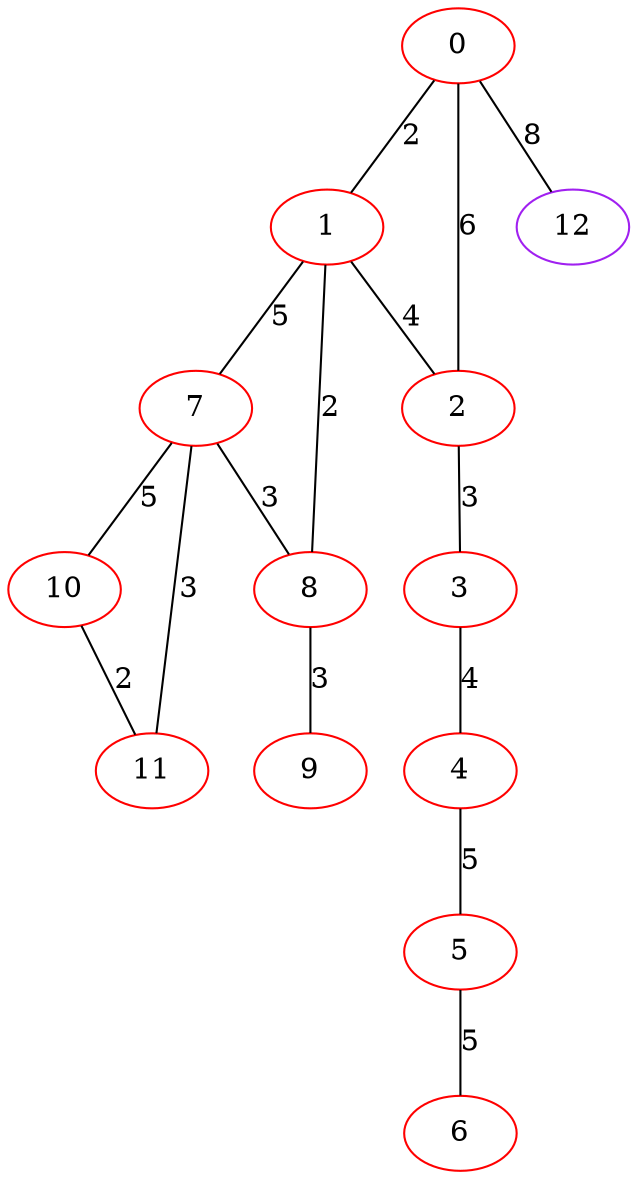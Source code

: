 graph "" {
0 [color=red, weight=1];
1 [color=red, weight=1];
2 [color=red, weight=1];
3 [color=red, weight=1];
4 [color=red, weight=1];
5 [color=red, weight=1];
6 [color=red, weight=1];
7 [color=red, weight=1];
8 [color=red, weight=1];
9 [color=red, weight=1];
10 [color=red, weight=1];
11 [color=red, weight=1];
12 [color=purple, weight=4];
0 -- 1  [key=0, label=2];
0 -- 2  [key=0, label=6];
0 -- 12  [key=0, label=8];
1 -- 8  [key=0, label=2];
1 -- 2  [key=0, label=4];
1 -- 7  [key=0, label=5];
2 -- 3  [key=0, label=3];
3 -- 4  [key=0, label=4];
4 -- 5  [key=0, label=5];
5 -- 6  [key=0, label=5];
7 -- 8  [key=0, label=3];
7 -- 10  [key=0, label=5];
7 -- 11  [key=0, label=3];
8 -- 9  [key=0, label=3];
10 -- 11  [key=0, label=2];
}
